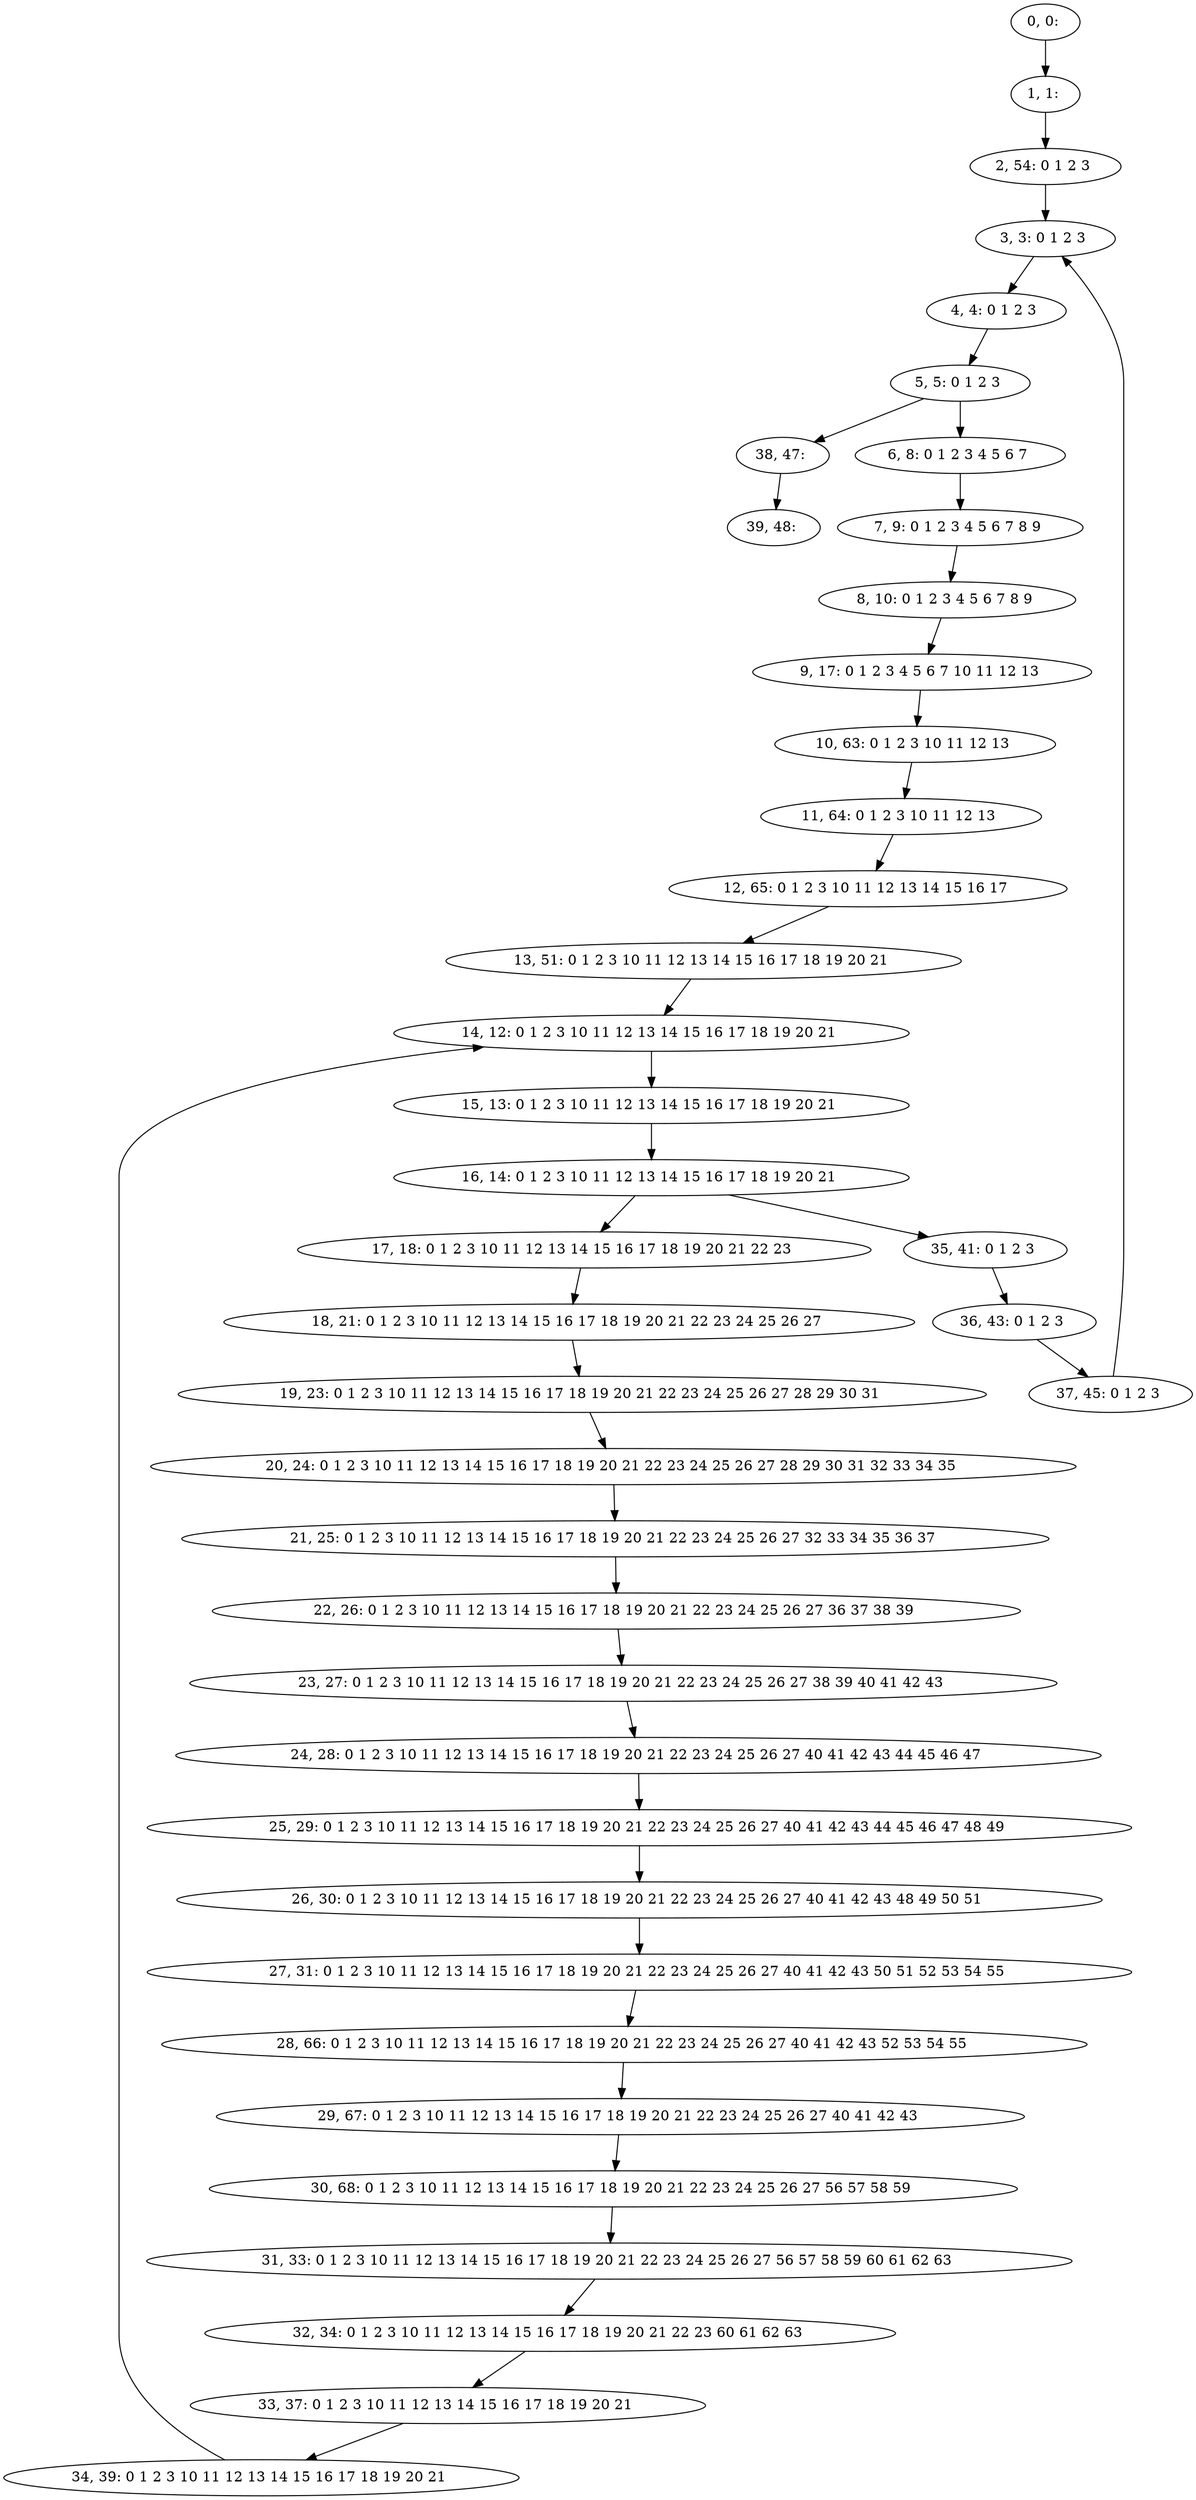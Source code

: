 digraph G {
0[label="0, 0: "];
1[label="1, 1: "];
2[label="2, 54: 0 1 2 3 "];
3[label="3, 3: 0 1 2 3 "];
4[label="4, 4: 0 1 2 3 "];
5[label="5, 5: 0 1 2 3 "];
6[label="6, 8: 0 1 2 3 4 5 6 7 "];
7[label="7, 9: 0 1 2 3 4 5 6 7 8 9 "];
8[label="8, 10: 0 1 2 3 4 5 6 7 8 9 "];
9[label="9, 17: 0 1 2 3 4 5 6 7 10 11 12 13 "];
10[label="10, 63: 0 1 2 3 10 11 12 13 "];
11[label="11, 64: 0 1 2 3 10 11 12 13 "];
12[label="12, 65: 0 1 2 3 10 11 12 13 14 15 16 17 "];
13[label="13, 51: 0 1 2 3 10 11 12 13 14 15 16 17 18 19 20 21 "];
14[label="14, 12: 0 1 2 3 10 11 12 13 14 15 16 17 18 19 20 21 "];
15[label="15, 13: 0 1 2 3 10 11 12 13 14 15 16 17 18 19 20 21 "];
16[label="16, 14: 0 1 2 3 10 11 12 13 14 15 16 17 18 19 20 21 "];
17[label="17, 18: 0 1 2 3 10 11 12 13 14 15 16 17 18 19 20 21 22 23 "];
18[label="18, 21: 0 1 2 3 10 11 12 13 14 15 16 17 18 19 20 21 22 23 24 25 26 27 "];
19[label="19, 23: 0 1 2 3 10 11 12 13 14 15 16 17 18 19 20 21 22 23 24 25 26 27 28 29 30 31 "];
20[label="20, 24: 0 1 2 3 10 11 12 13 14 15 16 17 18 19 20 21 22 23 24 25 26 27 28 29 30 31 32 33 34 35 "];
21[label="21, 25: 0 1 2 3 10 11 12 13 14 15 16 17 18 19 20 21 22 23 24 25 26 27 32 33 34 35 36 37 "];
22[label="22, 26: 0 1 2 3 10 11 12 13 14 15 16 17 18 19 20 21 22 23 24 25 26 27 36 37 38 39 "];
23[label="23, 27: 0 1 2 3 10 11 12 13 14 15 16 17 18 19 20 21 22 23 24 25 26 27 38 39 40 41 42 43 "];
24[label="24, 28: 0 1 2 3 10 11 12 13 14 15 16 17 18 19 20 21 22 23 24 25 26 27 40 41 42 43 44 45 46 47 "];
25[label="25, 29: 0 1 2 3 10 11 12 13 14 15 16 17 18 19 20 21 22 23 24 25 26 27 40 41 42 43 44 45 46 47 48 49 "];
26[label="26, 30: 0 1 2 3 10 11 12 13 14 15 16 17 18 19 20 21 22 23 24 25 26 27 40 41 42 43 48 49 50 51 "];
27[label="27, 31: 0 1 2 3 10 11 12 13 14 15 16 17 18 19 20 21 22 23 24 25 26 27 40 41 42 43 50 51 52 53 54 55 "];
28[label="28, 66: 0 1 2 3 10 11 12 13 14 15 16 17 18 19 20 21 22 23 24 25 26 27 40 41 42 43 52 53 54 55 "];
29[label="29, 67: 0 1 2 3 10 11 12 13 14 15 16 17 18 19 20 21 22 23 24 25 26 27 40 41 42 43 "];
30[label="30, 68: 0 1 2 3 10 11 12 13 14 15 16 17 18 19 20 21 22 23 24 25 26 27 56 57 58 59 "];
31[label="31, 33: 0 1 2 3 10 11 12 13 14 15 16 17 18 19 20 21 22 23 24 25 26 27 56 57 58 59 60 61 62 63 "];
32[label="32, 34: 0 1 2 3 10 11 12 13 14 15 16 17 18 19 20 21 22 23 60 61 62 63 "];
33[label="33, 37: 0 1 2 3 10 11 12 13 14 15 16 17 18 19 20 21 "];
34[label="34, 39: 0 1 2 3 10 11 12 13 14 15 16 17 18 19 20 21 "];
35[label="35, 41: 0 1 2 3 "];
36[label="36, 43: 0 1 2 3 "];
37[label="37, 45: 0 1 2 3 "];
38[label="38, 47: "];
39[label="39, 48: "];
0->1 ;
1->2 ;
2->3 ;
3->4 ;
4->5 ;
5->6 ;
5->38 ;
6->7 ;
7->8 ;
8->9 ;
9->10 ;
10->11 ;
11->12 ;
12->13 ;
13->14 ;
14->15 ;
15->16 ;
16->17 ;
16->35 ;
17->18 ;
18->19 ;
19->20 ;
20->21 ;
21->22 ;
22->23 ;
23->24 ;
24->25 ;
25->26 ;
26->27 ;
27->28 ;
28->29 ;
29->30 ;
30->31 ;
31->32 ;
32->33 ;
33->34 ;
34->14 ;
35->36 ;
36->37 ;
37->3 ;
38->39 ;
}
